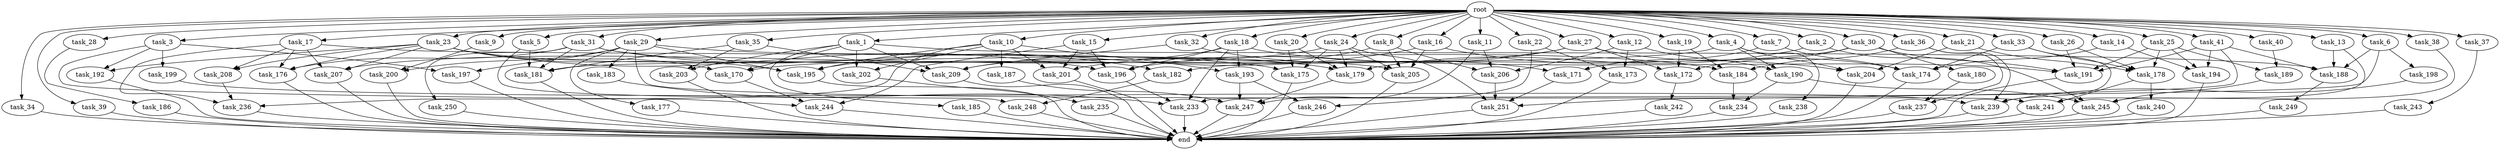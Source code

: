 digraph G {
  root [size="0.000000"];
  task_1 [size="1.024000"];
  task_2 [size="1.024000"];
  task_3 [size="1.024000"];
  task_4 [size="1.024000"];
  task_5 [size="1.024000"];
  task_6 [size="1.024000"];
  task_7 [size="1.024000"];
  task_8 [size="1.024000"];
  task_9 [size="1.024000"];
  task_10 [size="1.024000"];
  task_11 [size="1.024000"];
  task_12 [size="1.024000"];
  task_13 [size="1.024000"];
  task_14 [size="1.024000"];
  task_15 [size="1.024000"];
  task_16 [size="1.024000"];
  task_17 [size="1.024000"];
  task_18 [size="1.024000"];
  task_19 [size="1.024000"];
  task_20 [size="1.024000"];
  task_21 [size="1.024000"];
  task_22 [size="1.024000"];
  task_23 [size="1.024000"];
  task_24 [size="1.024000"];
  task_25 [size="1.024000"];
  task_26 [size="1.024000"];
  task_27 [size="1.024000"];
  task_28 [size="1.024000"];
  task_29 [size="1.024000"];
  task_30 [size="1.024000"];
  task_31 [size="1.024000"];
  task_32 [size="1.024000"];
  task_33 [size="1.024000"];
  task_34 [size="1.024000"];
  task_35 [size="1.024000"];
  task_36 [size="1.024000"];
  task_37 [size="1.024000"];
  task_38 [size="1.024000"];
  task_39 [size="1.024000"];
  task_40 [size="1.024000"];
  task_41 [size="1.024000"];
  task_170 [size="1443109011.456000"];
  task_171 [size="1279900254.208000"];
  task_172 [size="1314259992.576000"];
  task_173 [size="730144440.320000"];
  task_174 [size="1391569403.904000"];
  task_175 [size="721554505.728000"];
  task_176 [size="1382979469.312000"];
  task_177 [size="137438953.472000"];
  task_178 [size="1941325217.792000"];
  task_179 [size="1829656068.096000"];
  task_180 [size="420906795.008000"];
  task_181 [size="721554505.728000"];
  task_182 [size="558345748.480000"];
  task_183 [size="137438953.472000"];
  task_184 [size="867583393.792000"];
  task_185 [size="34359738.368000"];
  task_186 [size="858993459.200000"];
  task_187 [size="34359738.368000"];
  task_188 [size="592705486.848000"];
  task_189 [size="773094113.280000"];
  task_190 [size="343597383.680000"];
  task_191 [size="2705829396.480000"];
  task_192 [size="584115552.256000"];
  task_193 [size="455266533.376000"];
  task_194 [size="1039382085.632000"];
  task_195 [size="1030792151.040000"];
  task_196 [size="2688649527.296000"];
  task_197 [size="171798691.840000"];
  task_198 [size="214748364.800000"];
  task_199 [size="34359738.368000"];
  task_200 [size="214748364.800000"];
  task_201 [size="1752346656.768000"];
  task_202 [size="68719476.736000"];
  task_203 [size="171798691.840000"];
  task_204 [size="927712935.936000"];
  task_205 [size="1898375544.832000"];
  task_206 [size="1108101562.368000"];
  task_207 [size="1279900254.208000"];
  task_208 [size="1245540515.840000"];
  task_209 [size="1451698946.048000"];
  task_233 [size="1881195675.648000"];
  task_234 [size="249108103.168000"];
  task_235 [size="420906795.008000"];
  task_236 [size="867583393.792000"];
  task_237 [size="1005022347.264000"];
  task_238 [size="309237645.312000"];
  task_239 [size="927712935.936000"];
  task_240 [size="858993459.200000"];
  task_241 [size="1030792151.040000"];
  task_242 [size="309237645.312000"];
  task_243 [size="420906795.008000"];
  task_244 [size="1030792151.040000"];
  task_245 [size="2027224563.712000"];
  task_246 [size="1391569403.904000"];
  task_247 [size="1434519076.864000"];
  task_248 [size="274877906.944000"];
  task_249 [size="77309411.328000"];
  task_250 [size="137438953.472000"];
  task_251 [size="695784701.952000"];
  end [size="0.000000"];

  root -> task_1 [size="1.000000"];
  root -> task_2 [size="1.000000"];
  root -> task_3 [size="1.000000"];
  root -> task_4 [size="1.000000"];
  root -> task_5 [size="1.000000"];
  root -> task_6 [size="1.000000"];
  root -> task_7 [size="1.000000"];
  root -> task_8 [size="1.000000"];
  root -> task_9 [size="1.000000"];
  root -> task_10 [size="1.000000"];
  root -> task_11 [size="1.000000"];
  root -> task_12 [size="1.000000"];
  root -> task_13 [size="1.000000"];
  root -> task_14 [size="1.000000"];
  root -> task_15 [size="1.000000"];
  root -> task_16 [size="1.000000"];
  root -> task_17 [size="1.000000"];
  root -> task_18 [size="1.000000"];
  root -> task_19 [size="1.000000"];
  root -> task_20 [size="1.000000"];
  root -> task_21 [size="1.000000"];
  root -> task_22 [size="1.000000"];
  root -> task_23 [size="1.000000"];
  root -> task_24 [size="1.000000"];
  root -> task_25 [size="1.000000"];
  root -> task_26 [size="1.000000"];
  root -> task_27 [size="1.000000"];
  root -> task_28 [size="1.000000"];
  root -> task_29 [size="1.000000"];
  root -> task_30 [size="1.000000"];
  root -> task_31 [size="1.000000"];
  root -> task_32 [size="1.000000"];
  root -> task_33 [size="1.000000"];
  root -> task_34 [size="1.000000"];
  root -> task_35 [size="1.000000"];
  root -> task_36 [size="1.000000"];
  root -> task_37 [size="1.000000"];
  root -> task_38 [size="1.000000"];
  root -> task_39 [size="1.000000"];
  root -> task_40 [size="1.000000"];
  root -> task_41 [size="1.000000"];
  task_1 -> task_170 [size="33554432.000000"];
  task_1 -> task_185 [size="33554432.000000"];
  task_1 -> task_188 [size="33554432.000000"];
  task_1 -> task_202 [size="33554432.000000"];
  task_1 -> task_203 [size="33554432.000000"];
  task_1 -> task_209 [size="33554432.000000"];
  task_2 -> task_179 [size="679477248.000000"];
  task_2 -> task_245 [size="679477248.000000"];
  task_3 -> task_192 [size="33554432.000000"];
  task_3 -> task_197 [size="33554432.000000"];
  task_3 -> task_199 [size="33554432.000000"];
  task_3 -> task_244 [size="33554432.000000"];
  task_4 -> task_181 [size="301989888.000000"];
  task_4 -> task_190 [size="301989888.000000"];
  task_4 -> task_204 [size="301989888.000000"];
  task_4 -> task_238 [size="301989888.000000"];
  task_5 -> task_181 [size="134217728.000000"];
  task_5 -> task_248 [size="134217728.000000"];
  task_6 -> task_188 [size="209715200.000000"];
  task_6 -> task_198 [size="209715200.000000"];
  task_6 -> task_233 [size="209715200.000000"];
  task_7 -> task_171 [size="411041792.000000"];
  task_7 -> task_174 [size="411041792.000000"];
  task_8 -> task_201 [size="838860800.000000"];
  task_8 -> task_205 [size="838860800.000000"];
  task_8 -> task_206 [size="838860800.000000"];
  task_9 -> task_200 [size="75497472.000000"];
  task_10 -> task_187 [size="33554432.000000"];
  task_10 -> task_193 [size="33554432.000000"];
  task_10 -> task_195 [size="33554432.000000"];
  task_10 -> task_201 [size="33554432.000000"];
  task_10 -> task_202 [size="33554432.000000"];
  task_10 -> task_236 [size="33554432.000000"];
  task_11 -> task_206 [size="209715200.000000"];
  task_11 -> task_247 [size="209715200.000000"];
  task_12 -> task_173 [size="33554432.000000"];
  task_12 -> task_190 [size="33554432.000000"];
  task_12 -> task_206 [size="33554432.000000"];
  task_13 -> task_188 [size="33554432.000000"];
  task_13 -> task_241 [size="33554432.000000"];
  task_14 -> task_174 [size="33554432.000000"];
  task_14 -> task_194 [size="33554432.000000"];
  task_15 -> task_196 [size="838860800.000000"];
  task_15 -> task_201 [size="838860800.000000"];
  task_15 -> task_244 [size="838860800.000000"];
  task_16 -> task_195 [size="301989888.000000"];
  task_16 -> task_204 [size="301989888.000000"];
  task_16 -> task_205 [size="301989888.000000"];
  task_17 -> task_176 [size="679477248.000000"];
  task_17 -> task_205 [size="679477248.000000"];
  task_17 -> task_207 [size="679477248.000000"];
  task_17 -> task_208 [size="679477248.000000"];
  task_17 -> task_236 [size="679477248.000000"];
  task_18 -> task_191 [size="411041792.000000"];
  task_18 -> task_193 [size="411041792.000000"];
  task_18 -> task_196 [size="411041792.000000"];
  task_18 -> task_209 [size="411041792.000000"];
  task_18 -> task_233 [size="411041792.000000"];
  task_19 -> task_172 [size="33554432.000000"];
  task_19 -> task_184 [size="33554432.000000"];
  task_20 -> task_175 [size="536870912.000000"];
  task_20 -> task_179 [size="536870912.000000"];
  task_21 -> task_178 [size="301989888.000000"];
  task_21 -> task_204 [size="301989888.000000"];
  task_22 -> task_173 [size="679477248.000000"];
  task_22 -> task_246 [size="679477248.000000"];
  task_23 -> task_170 [size="536870912.000000"];
  task_23 -> task_176 [size="536870912.000000"];
  task_23 -> task_179 [size="536870912.000000"];
  task_23 -> task_192 [size="536870912.000000"];
  task_23 -> task_195 [size="536870912.000000"];
  task_23 -> task_196 [size="536870912.000000"];
  task_23 -> task_207 [size="536870912.000000"];
  task_23 -> task_208 [size="536870912.000000"];
  task_24 -> task_175 [size="33554432.000000"];
  task_24 -> task_179 [size="33554432.000000"];
  task_24 -> task_205 [size="33554432.000000"];
  task_24 -> task_207 [size="33554432.000000"];
  task_24 -> task_251 [size="33554432.000000"];
  task_25 -> task_178 [size="679477248.000000"];
  task_25 -> task_189 [size="679477248.000000"];
  task_25 -> task_191 [size="679477248.000000"];
  task_25 -> task_194 [size="679477248.000000"];
  task_26 -> task_178 [size="838860800.000000"];
  task_26 -> task_191 [size="838860800.000000"];
  task_27 -> task_170 [size="838860800.000000"];
  task_27 -> task_172 [size="838860800.000000"];
  task_27 -> task_174 [size="838860800.000000"];
  task_27 -> task_196 [size="838860800.000000"];
  task_28 -> task_186 [size="838860800.000000"];
  task_29 -> task_175 [size="134217728.000000"];
  task_29 -> task_177 [size="134217728.000000"];
  task_29 -> task_183 [size="134217728.000000"];
  task_29 -> task_195 [size="134217728.000000"];
  task_29 -> task_197 [size="134217728.000000"];
  task_29 -> task_200 [size="134217728.000000"];
  task_29 -> task_241 [size="134217728.000000"];
  task_30 -> task_172 [size="411041792.000000"];
  task_30 -> task_180 [size="411041792.000000"];
  task_30 -> task_182 [size="411041792.000000"];
  task_30 -> task_191 [size="411041792.000000"];
  task_31 -> task_176 [size="134217728.000000"];
  task_31 -> task_181 [size="134217728.000000"];
  task_31 -> task_182 [size="134217728.000000"];
  task_31 -> task_184 [size="134217728.000000"];
  task_31 -> task_250 [size="134217728.000000"];
  task_32 -> task_171 [size="838860800.000000"];
  task_32 -> task_209 [size="838860800.000000"];
  task_33 -> task_174 [size="75497472.000000"];
  task_33 -> task_178 [size="75497472.000000"];
  task_33 -> task_239 [size="75497472.000000"];
  task_34 -> end [size="1.000000"];
  task_35 -> task_181 [size="134217728.000000"];
  task_35 -> task_203 [size="134217728.000000"];
  task_35 -> task_209 [size="134217728.000000"];
  task_36 -> task_184 [size="679477248.000000"];
  task_36 -> task_237 [size="679477248.000000"];
  task_36 -> task_239 [size="679477248.000000"];
  task_37 -> task_243 [size="411041792.000000"];
  task_38 -> task_245 [size="679477248.000000"];
  task_39 -> end [size="1.000000"];
  task_40 -> task_189 [size="75497472.000000"];
  task_41 -> task_188 [size="301989888.000000"];
  task_41 -> task_191 [size="301989888.000000"];
  task_41 -> task_194 [size="301989888.000000"];
  task_41 -> task_251 [size="301989888.000000"];
  task_170 -> task_244 [size="134217728.000000"];
  task_171 -> task_251 [size="209715200.000000"];
  task_172 -> task_242 [size="301989888.000000"];
  task_173 -> end [size="1.000000"];
  task_174 -> end [size="1.000000"];
  task_175 -> end [size="1.000000"];
  task_176 -> end [size="1.000000"];
  task_177 -> end [size="1.000000"];
  task_178 -> task_240 [size="838860800.000000"];
  task_178 -> task_241 [size="838860800.000000"];
  task_179 -> task_247 [size="209715200.000000"];
  task_180 -> task_237 [size="301989888.000000"];
  task_181 -> end [size="1.000000"];
  task_182 -> task_248 [size="134217728.000000"];
  task_183 -> task_233 [size="679477248.000000"];
  task_184 -> task_234 [size="33554432.000000"];
  task_185 -> end [size="1.000000"];
  task_186 -> end [size="1.000000"];
  task_187 -> task_247 [size="301989888.000000"];
  task_188 -> task_249 [size="75497472.000000"];
  task_189 -> task_245 [size="411041792.000000"];
  task_190 -> task_234 [size="209715200.000000"];
  task_190 -> task_245 [size="209715200.000000"];
  task_191 -> end [size="1.000000"];
  task_192 -> end [size="1.000000"];
  task_193 -> task_246 [size="679477248.000000"];
  task_193 -> task_247 [size="679477248.000000"];
  task_194 -> end [size="1.000000"];
  task_195 -> end [size="1.000000"];
  task_196 -> task_233 [size="536870912.000000"];
  task_197 -> end [size="1.000000"];
  task_198 -> task_239 [size="75497472.000000"];
  task_199 -> task_239 [size="75497472.000000"];
  task_200 -> end [size="1.000000"];
  task_201 -> end [size="1.000000"];
  task_202 -> task_235 [size="411041792.000000"];
  task_203 -> end [size="1.000000"];
  task_204 -> end [size="1.000000"];
  task_205 -> end [size="1.000000"];
  task_206 -> task_251 [size="134217728.000000"];
  task_207 -> end [size="1.000000"];
  task_208 -> task_236 [size="134217728.000000"];
  task_209 -> end [size="1.000000"];
  task_233 -> end [size="1.000000"];
  task_234 -> end [size="1.000000"];
  task_235 -> end [size="1.000000"];
  task_236 -> end [size="1.000000"];
  task_237 -> end [size="1.000000"];
  task_238 -> end [size="1.000000"];
  task_239 -> end [size="1.000000"];
  task_240 -> end [size="1.000000"];
  task_241 -> end [size="1.000000"];
  task_242 -> end [size="1.000000"];
  task_243 -> end [size="1.000000"];
  task_244 -> end [size="1.000000"];
  task_245 -> end [size="1.000000"];
  task_246 -> end [size="1.000000"];
  task_247 -> end [size="1.000000"];
  task_248 -> end [size="1.000000"];
  task_249 -> end [size="1.000000"];
  task_250 -> end [size="1.000000"];
  task_251 -> end [size="1.000000"];
}
